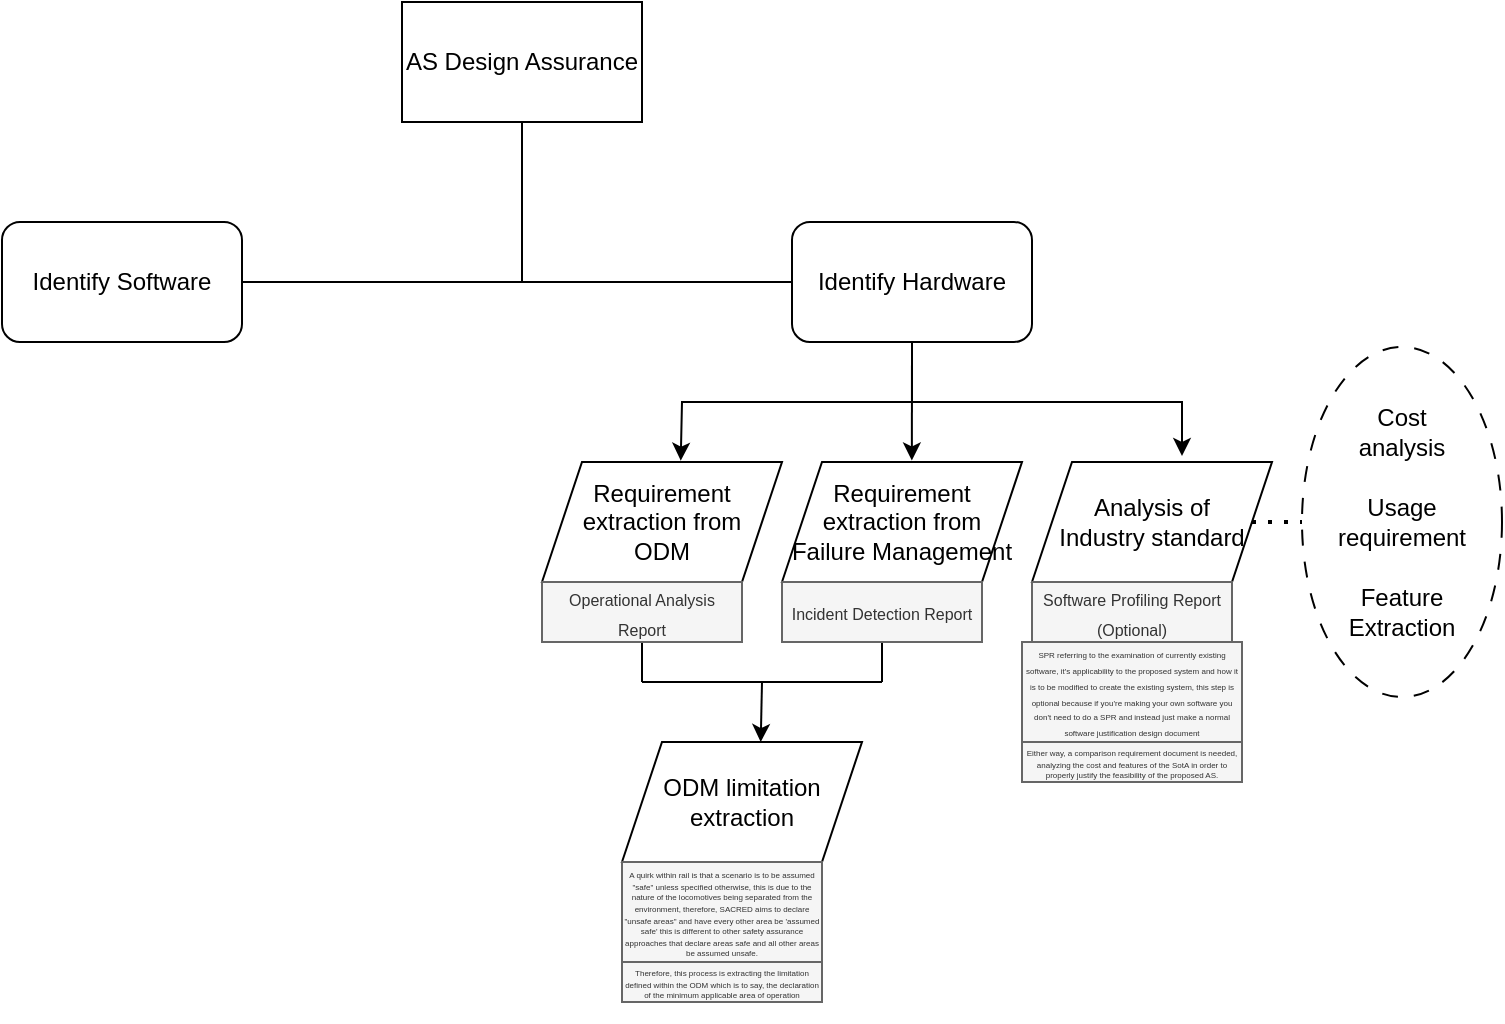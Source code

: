 <mxfile version="21.7.5" type="github">
  <diagram name="Page-1" id="WFNwDV4Vefcgq_tsfiKY">
    <mxGraphModel dx="989" dy="566" grid="1" gridSize="10" guides="1" tooltips="1" connect="1" arrows="1" fold="1" page="1" pageScale="1" pageWidth="850" pageHeight="1100" math="0" shadow="0">
      <root>
        <mxCell id="0" />
        <mxCell id="1" parent="0" />
        <mxCell id="ahcAF79gHkiVkAypd0kX-29" value="" style="endArrow=none;html=1;rounded=0;exitX=0.5;exitY=0;exitDx=0;exitDy=0;" edge="1" parent="1" source="ahcAF79gHkiVkAypd0kX-20">
          <mxGeometry width="50" height="50" relative="1" as="geometry">
            <mxPoint x="500" y="380" as="sourcePoint" />
            <mxPoint x="400" y="350" as="targetPoint" />
          </mxGeometry>
        </mxCell>
        <mxCell id="ahcAF79gHkiVkAypd0kX-28" value="" style="endArrow=none;html=1;rounded=0;exitX=0.5;exitY=0;exitDx=0;exitDy=0;" edge="1" parent="1" source="ahcAF79gHkiVkAypd0kX-21">
          <mxGeometry width="50" height="50" relative="1" as="geometry">
            <mxPoint x="500" y="380" as="sourcePoint" />
            <mxPoint x="520" y="350" as="targetPoint" />
          </mxGeometry>
        </mxCell>
        <mxCell id="ahcAF79gHkiVkAypd0kX-16" value="" style="ellipse;whiteSpace=wrap;html=1;dashed=1;dashPattern=8 8;" vertex="1" parent="1">
          <mxGeometry x="730" y="182.5" width="100" height="175" as="geometry" />
        </mxCell>
        <mxCell id="ahcAF79gHkiVkAypd0kX-3" value="AS Design Assurance" style="rounded=0;whiteSpace=wrap;html=1;" vertex="1" parent="1">
          <mxGeometry x="280" y="10" width="120" height="60" as="geometry" />
        </mxCell>
        <mxCell id="ahcAF79gHkiVkAypd0kX-4" value="Identify Hardware" style="rounded=1;whiteSpace=wrap;html=1;" vertex="1" parent="1">
          <mxGeometry x="475" y="120" width="120" height="60" as="geometry" />
        </mxCell>
        <mxCell id="ahcAF79gHkiVkAypd0kX-5" value="Identify Software" style="rounded=1;whiteSpace=wrap;html=1;" vertex="1" parent="1">
          <mxGeometry x="80" y="120" width="120" height="60" as="geometry" />
        </mxCell>
        <mxCell id="ahcAF79gHkiVkAypd0kX-6" value="Analysis of &lt;br&gt;Industry standard" style="shape=parallelogram;perimeter=parallelogramPerimeter;whiteSpace=wrap;html=1;fixedSize=1;" vertex="1" parent="1">
          <mxGeometry x="595" y="240" width="120" height="60" as="geometry" />
        </mxCell>
        <mxCell id="ahcAF79gHkiVkAypd0kX-7" value="Cost analysis" style="text;html=1;strokeColor=none;fillColor=none;align=center;verticalAlign=middle;whiteSpace=wrap;rounded=0;" vertex="1" parent="1">
          <mxGeometry x="750" y="210" width="60" height="30" as="geometry" />
        </mxCell>
        <mxCell id="ahcAF79gHkiVkAypd0kX-8" value="Usage requirement" style="text;html=1;strokeColor=none;fillColor=none;align=center;verticalAlign=middle;whiteSpace=wrap;rounded=0;" vertex="1" parent="1">
          <mxGeometry x="750" y="255" width="60" height="30" as="geometry" />
        </mxCell>
        <mxCell id="ahcAF79gHkiVkAypd0kX-9" value="" style="endArrow=classic;html=1;rounded=0;exitX=0.5;exitY=1;exitDx=0;exitDy=0;entryX=0.625;entryY=-0.05;entryDx=0;entryDy=0;entryPerimeter=0;" edge="1" parent="1" source="ahcAF79gHkiVkAypd0kX-4" target="ahcAF79gHkiVkAypd0kX-6">
          <mxGeometry width="50" height="50" relative="1" as="geometry">
            <mxPoint x="430" y="450" as="sourcePoint" />
            <mxPoint x="480" y="400" as="targetPoint" />
            <Array as="points">
              <mxPoint x="535" y="210" />
              <mxPoint x="670" y="210" />
            </Array>
          </mxGeometry>
        </mxCell>
        <mxCell id="ahcAF79gHkiVkAypd0kX-11" value="Requirement extraction from Failure Management" style="shape=parallelogram;perimeter=parallelogramPerimeter;whiteSpace=wrap;html=1;fixedSize=1;" vertex="1" parent="1">
          <mxGeometry x="470" y="240" width="120" height="60" as="geometry" />
        </mxCell>
        <mxCell id="ahcAF79gHkiVkAypd0kX-12" value="" style="endArrow=classic;html=1;rounded=0;exitX=0.5;exitY=1;exitDx=0;exitDy=0;entryX=0.541;entryY=-0.013;entryDx=0;entryDy=0;entryPerimeter=0;" edge="1" parent="1" source="ahcAF79gHkiVkAypd0kX-4" target="ahcAF79gHkiVkAypd0kX-11">
          <mxGeometry width="50" height="50" relative="1" as="geometry">
            <mxPoint x="430" y="450" as="sourcePoint" />
            <mxPoint x="480" y="400" as="targetPoint" />
          </mxGeometry>
        </mxCell>
        <mxCell id="ahcAF79gHkiVkAypd0kX-13" value="Requirement extraction from &lt;br&gt;ODM" style="shape=parallelogram;perimeter=parallelogramPerimeter;whiteSpace=wrap;html=1;fixedSize=1;" vertex="1" parent="1">
          <mxGeometry x="350" y="240" width="120" height="60" as="geometry" />
        </mxCell>
        <mxCell id="ahcAF79gHkiVkAypd0kX-14" value="" style="endArrow=classic;html=1;rounded=0;entryX=0.578;entryY=-0.011;entryDx=0;entryDy=0;entryPerimeter=0;" edge="1" parent="1" target="ahcAF79gHkiVkAypd0kX-13">
          <mxGeometry width="50" height="50" relative="1" as="geometry">
            <mxPoint x="540" y="210" as="sourcePoint" />
            <mxPoint x="460" y="250" as="targetPoint" />
            <Array as="points">
              <mxPoint x="420" y="210" />
            </Array>
          </mxGeometry>
        </mxCell>
        <mxCell id="ahcAF79gHkiVkAypd0kX-15" value="Feature Extraction" style="text;html=1;strokeColor=none;fillColor=none;align=center;verticalAlign=middle;whiteSpace=wrap;rounded=0;" vertex="1" parent="1">
          <mxGeometry x="750" y="300" width="60" height="30" as="geometry" />
        </mxCell>
        <mxCell id="ahcAF79gHkiVkAypd0kX-17" value="" style="endArrow=none;dashed=1;html=1;dashPattern=1 3;strokeWidth=2;rounded=0;exitX=1;exitY=0.5;exitDx=0;exitDy=0;entryX=0;entryY=0.5;entryDx=0;entryDy=0;" edge="1" parent="1" source="ahcAF79gHkiVkAypd0kX-6" target="ahcAF79gHkiVkAypd0kX-16">
          <mxGeometry width="50" height="50" relative="1" as="geometry">
            <mxPoint x="620" y="320" as="sourcePoint" />
            <mxPoint x="670" y="270" as="targetPoint" />
          </mxGeometry>
        </mxCell>
        <mxCell id="ahcAF79gHkiVkAypd0kX-18" value="" style="endArrow=none;html=1;rounded=0;entryX=1;entryY=0.5;entryDx=0;entryDy=0;exitX=0;exitY=0.5;exitDx=0;exitDy=0;" edge="1" parent="1" source="ahcAF79gHkiVkAypd0kX-4" target="ahcAF79gHkiVkAypd0kX-5">
          <mxGeometry width="50" height="50" relative="1" as="geometry">
            <mxPoint x="540" y="220" as="sourcePoint" />
            <mxPoint x="590" y="170" as="targetPoint" />
          </mxGeometry>
        </mxCell>
        <mxCell id="ahcAF79gHkiVkAypd0kX-19" value="" style="endArrow=none;html=1;rounded=0;entryX=0.5;entryY=1;entryDx=0;entryDy=0;" edge="1" parent="1" target="ahcAF79gHkiVkAypd0kX-3">
          <mxGeometry width="50" height="50" relative="1" as="geometry">
            <mxPoint x="340" y="150" as="sourcePoint" />
            <mxPoint x="340" y="80" as="targetPoint" />
          </mxGeometry>
        </mxCell>
        <mxCell id="ahcAF79gHkiVkAypd0kX-20" value="&lt;font style=&quot;font-size: 8px;&quot;&gt;Operational Analysis Report&lt;/font&gt;" style="text;html=1;strokeColor=#666666;fillColor=#f5f5f5;align=center;verticalAlign=middle;whiteSpace=wrap;rounded=0;fontColor=#333333;" vertex="1" parent="1">
          <mxGeometry x="350" y="300" width="100" height="30" as="geometry" />
        </mxCell>
        <mxCell id="ahcAF79gHkiVkAypd0kX-21" value="&lt;font style=&quot;font-size: 8px;&quot;&gt;Incident Detection Report&lt;/font&gt;" style="text;html=1;align=center;verticalAlign=middle;whiteSpace=wrap;rounded=0;fillColor=#f5f5f5;fontColor=#333333;strokeColor=#666666;" vertex="1" parent="1">
          <mxGeometry x="470" y="300" width="100" height="30" as="geometry" />
        </mxCell>
        <mxCell id="ahcAF79gHkiVkAypd0kX-22" value="&lt;font style=&quot;font-size: 8px;&quot;&gt;Software Profiling Report&lt;br&gt;(Optional)&lt;br&gt;&lt;/font&gt;" style="text;html=1;strokeColor=#666666;fillColor=#f5f5f5;align=center;verticalAlign=middle;whiteSpace=wrap;rounded=0;fontColor=#333333;" vertex="1" parent="1">
          <mxGeometry x="595" y="300" width="100" height="30" as="geometry" />
        </mxCell>
        <mxCell id="ahcAF79gHkiVkAypd0kX-23" value="&lt;p style=&quot;line-height: 40%;&quot;&gt;&lt;font style=&quot;font-size: 4px;&quot;&gt;SPR referring to the examination of currently existing software, it&#39;s applicability to the proposed system and how it is to be modified to create the existing system, this step is optional because if you&#39;re making your own software you don&#39;t need to do a SPR and instead just make a normal software justification design document&lt;/font&gt;&lt;/p&gt;" style="text;html=1;strokeColor=#666666;fillColor=#f5f5f5;align=center;verticalAlign=middle;whiteSpace=wrap;rounded=0;fontColor=#333333;" vertex="1" parent="1">
          <mxGeometry x="590" y="330" width="110" height="50" as="geometry" />
        </mxCell>
        <mxCell id="ahcAF79gHkiVkAypd0kX-24" value="&lt;p style=&quot;line-height: 20%;&quot;&gt;&lt;font style=&quot;font-size: 4px;&quot;&gt;Either way, a comparison requirement document is needed, analyzing the cost and features of the SotA in order to properly justify the feasibility of the proposed AS.&lt;/font&gt;&lt;/p&gt;" style="text;html=1;strokeColor=#666666;fillColor=#f5f5f5;align=center;verticalAlign=middle;whiteSpace=wrap;rounded=0;fontColor=#333333;" vertex="1" parent="1">
          <mxGeometry x="590" y="380" width="110" height="20" as="geometry" />
        </mxCell>
        <mxCell id="ahcAF79gHkiVkAypd0kX-25" value="" style="endArrow=none;html=1;rounded=0;" edge="1" parent="1">
          <mxGeometry width="50" height="50" relative="1" as="geometry">
            <mxPoint x="400" y="350" as="sourcePoint" />
            <mxPoint x="520" y="350" as="targetPoint" />
          </mxGeometry>
        </mxCell>
        <mxCell id="ahcAF79gHkiVkAypd0kX-26" value="ODM limitation extraction" style="shape=parallelogram;perimeter=parallelogramPerimeter;whiteSpace=wrap;html=1;fixedSize=1;" vertex="1" parent="1">
          <mxGeometry x="390" y="380" width="120" height="60" as="geometry" />
        </mxCell>
        <mxCell id="ahcAF79gHkiVkAypd0kX-27" value="" style="endArrow=classic;html=1;rounded=0;entryX=0.578;entryY=0;entryDx=0;entryDy=0;entryPerimeter=0;" edge="1" parent="1" target="ahcAF79gHkiVkAypd0kX-26">
          <mxGeometry width="50" height="50" relative="1" as="geometry">
            <mxPoint x="460" y="350" as="sourcePoint" />
            <mxPoint x="590" y="300" as="targetPoint" />
          </mxGeometry>
        </mxCell>
        <mxCell id="ahcAF79gHkiVkAypd0kX-30" value="&lt;p style=&quot;line-height: 30%;&quot;&gt;&lt;font style=&quot;font-size: 4px;&quot;&gt;A quirk within rail is that a scenario is to be assumed &quot;safe&quot; unless specified otherwise, this is due to the nature of the locomotives being separated from the environment, therefore, SACRED aims to declare &quot;unsafe areas&quot; and have every other area be &#39;assumed safe&#39; this is different to other safety assurance approaches that declare areas safe and all other areas be assumed unsafe.&lt;/font&gt;&lt;/p&gt;" style="text;html=1;strokeColor=#666666;fillColor=#f5f5f5;align=center;verticalAlign=middle;whiteSpace=wrap;rounded=0;fontColor=#333333;" vertex="1" parent="1">
          <mxGeometry x="390" y="440" width="100" height="50" as="geometry" />
        </mxCell>
        <mxCell id="ahcAF79gHkiVkAypd0kX-31" value="&lt;p style=&quot;line-height: 20%;&quot;&gt;&lt;font style=&quot;font-size: 4px;&quot;&gt;Therefore, this process is extracting the limitation defined within the ODM which is to say, the declaration of the minimum applicable area of operation&lt;/font&gt;&lt;/p&gt;" style="text;html=1;strokeColor=#666666;fillColor=#f5f5f5;align=center;verticalAlign=middle;whiteSpace=wrap;rounded=0;fontColor=#333333;" vertex="1" parent="1">
          <mxGeometry x="390" y="490" width="100" height="20" as="geometry" />
        </mxCell>
      </root>
    </mxGraphModel>
  </diagram>
</mxfile>
